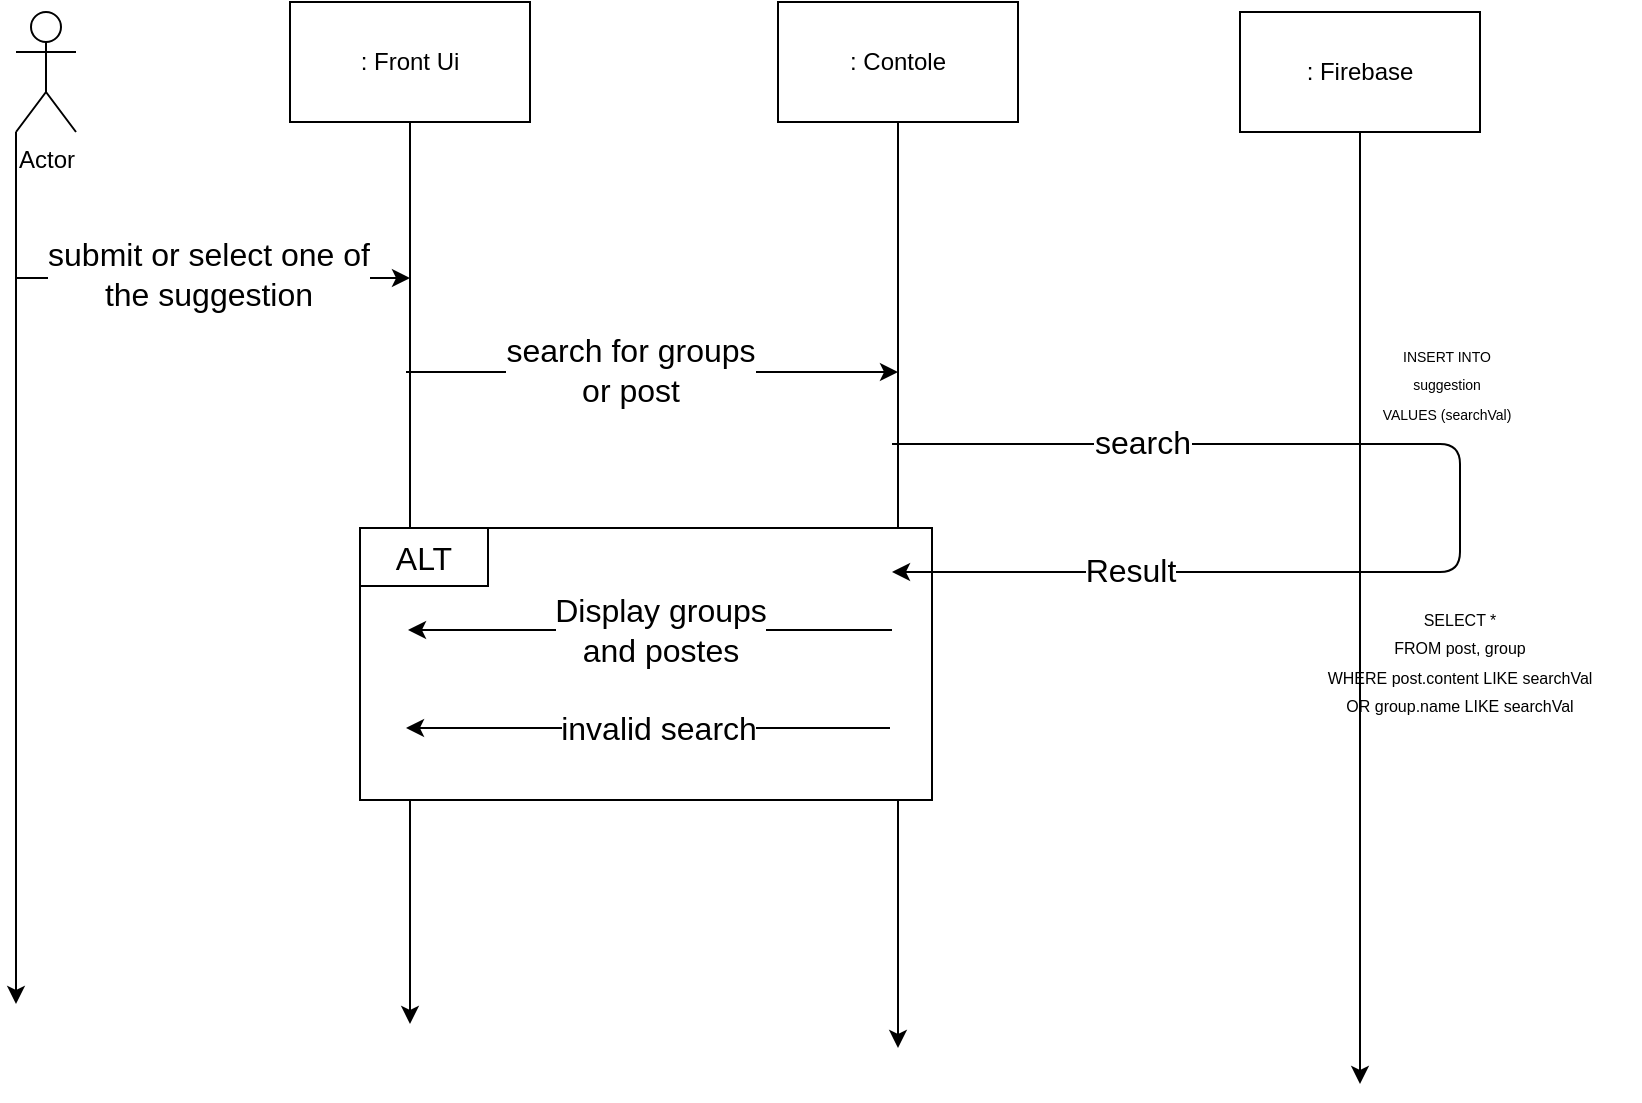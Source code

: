 <mxfile>
    <diagram id="3XrPIPSLTJZYKzIO0Oli" name="Page-1">
        <mxGraphModel dx="640" dy="359" grid="0" gridSize="10" guides="1" tooltips="1" connect="1" arrows="1" fold="1" page="1" pageScale="1" pageWidth="850" pageHeight="1100" background="none" math="0" shadow="0">
            <root>
                <mxCell id="0"/>
                <mxCell id="1" parent="0"/>
                <mxCell id="94" style="edgeStyle=none;html=1;exitX=0;exitY=1;exitDx=0;exitDy=0;exitPerimeter=0;" parent="1" source="39" edge="1">
                    <mxGeometry relative="1" as="geometry">
                        <mxPoint x="65" y="590" as="targetPoint"/>
                        <Array as="points">
                            <mxPoint x="65" y="245"/>
                        </Array>
                    </mxGeometry>
                </mxCell>
                <mxCell id="39" value="Actor" style="shape=umlActor;verticalLabelPosition=bottom;verticalAlign=top;html=1;outlineConnect=0;" parent="1" vertex="1">
                    <mxGeometry x="65" y="94" width="30" height="60" as="geometry"/>
                </mxCell>
                <mxCell id="91" style="edgeStyle=none;html=1;exitX=0.5;exitY=1;exitDx=0;exitDy=0;" parent="1" source="40" edge="1">
                    <mxGeometry relative="1" as="geometry">
                        <mxPoint x="262" y="600" as="targetPoint"/>
                    </mxGeometry>
                </mxCell>
                <mxCell id="40" value=": Front Ui" style="rounded=0;whiteSpace=wrap;html=1;" parent="1" vertex="1">
                    <mxGeometry x="202" y="89" width="120" height="60" as="geometry"/>
                </mxCell>
                <mxCell id="92" style="edgeStyle=none;html=1;exitX=0.5;exitY=1;exitDx=0;exitDy=0;" parent="1" source="41" edge="1">
                    <mxGeometry relative="1" as="geometry">
                        <mxPoint x="506" y="612" as="targetPoint"/>
                    </mxGeometry>
                </mxCell>
                <mxCell id="41" value=": Contole" style="rounded=0;whiteSpace=wrap;html=1;" parent="1" vertex="1">
                    <mxGeometry x="446" y="89" width="120" height="60" as="geometry"/>
                </mxCell>
                <mxCell id="93" style="edgeStyle=none;html=1;exitX=0.5;exitY=1;exitDx=0;exitDy=0;" parent="1" source="42" edge="1">
                    <mxGeometry relative="1" as="geometry">
                        <mxPoint x="737" y="630" as="targetPoint"/>
                    </mxGeometry>
                </mxCell>
                <mxCell id="42" value=": Firebase" style="rounded=0;whiteSpace=wrap;html=1;" parent="1" vertex="1">
                    <mxGeometry x="677" y="94" width="120" height="60" as="geometry"/>
                </mxCell>
                <mxCell id="107" value="" style="endArrow=classic;html=1;" parent="1" edge="1">
                    <mxGeometry width="50" height="50" relative="1" as="geometry">
                        <mxPoint x="65" y="227" as="sourcePoint"/>
                        <mxPoint x="262" y="227" as="targetPoint"/>
                    </mxGeometry>
                </mxCell>
                <mxCell id="108" value="&lt;font style=&quot;font-size: 16px;&quot;&gt;submit or select one of&lt;br&gt;the suggestion&lt;br&gt;&lt;/font&gt;" style="edgeLabel;html=1;align=center;verticalAlign=middle;resizable=0;points=[];" parent="107" vertex="1" connectable="0">
                    <mxGeometry x="-0.567" y="5" relative="1" as="geometry">
                        <mxPoint x="53" y="3" as="offset"/>
                    </mxGeometry>
                </mxCell>
                <mxCell id="bAxzm6Vn0liTRe0oTt9C-113" value="" style="rounded=0;whiteSpace=wrap;html=1;fontSize=16;" parent="1" vertex="1">
                    <mxGeometry x="237" y="352" width="286" height="136" as="geometry"/>
                </mxCell>
                <mxCell id="bAxzm6Vn0liTRe0oTt9C-114" value="" style="endArrow=classic;html=1;" parent="1" edge="1">
                    <mxGeometry width="50" height="50" relative="1" as="geometry">
                        <mxPoint x="260" y="274" as="sourcePoint"/>
                        <mxPoint x="506" y="274" as="targetPoint"/>
                    </mxGeometry>
                </mxCell>
                <mxCell id="bAxzm6Vn0liTRe0oTt9C-115" value="&lt;span style=&quot;font-size: 16px;&quot;&gt;search for groups &lt;br&gt;or post&lt;br&gt;&lt;/span&gt;" style="edgeLabel;html=1;align=center;verticalAlign=middle;resizable=0;points=[];" parent="bAxzm6Vn0liTRe0oTt9C-114" vertex="1" connectable="0">
                    <mxGeometry x="-0.567" y="5" relative="1" as="geometry">
                        <mxPoint x="58" y="4" as="offset"/>
                    </mxGeometry>
                </mxCell>
                <mxCell id="bAxzm6Vn0liTRe0oTt9C-116" value="" style="endArrow=classic;html=1;" parent="1" edge="1">
                    <mxGeometry width="50" height="50" relative="1" as="geometry">
                        <mxPoint x="503" y="310" as="sourcePoint"/>
                        <mxPoint x="503" y="374" as="targetPoint"/>
                        <Array as="points">
                            <mxPoint x="787" y="310"/>
                            <mxPoint x="787" y="374"/>
                        </Array>
                    </mxGeometry>
                </mxCell>
                <mxCell id="bAxzm6Vn0liTRe0oTt9C-117" value="&lt;span style=&quot;font-size: 16px;&quot;&gt;search&lt;/span&gt;" style="edgeLabel;html=1;align=center;verticalAlign=middle;resizable=0;points=[];" parent="bAxzm6Vn0liTRe0oTt9C-116" vertex="1" connectable="0">
                    <mxGeometry x="-0.567" y="5" relative="1" as="geometry">
                        <mxPoint x="-12" y="4" as="offset"/>
                    </mxGeometry>
                </mxCell>
                <mxCell id="bAxzm6Vn0liTRe0oTt9C-118" value="" style="endArrow=classic;html=1;" parent="1" edge="1">
                    <mxGeometry width="50" height="50" relative="1" as="geometry">
                        <mxPoint x="503" y="403" as="sourcePoint"/>
                        <mxPoint x="261.0" y="403" as="targetPoint"/>
                    </mxGeometry>
                </mxCell>
                <mxCell id="bAxzm6Vn0liTRe0oTt9C-119" value="&lt;font style=&quot;font-size: 16px;&quot;&gt;Display groups &lt;br&gt;and postes&lt;/font&gt;" style="edgeLabel;html=1;align=center;verticalAlign=middle;resizable=0;points=[];" parent="bAxzm6Vn0liTRe0oTt9C-118" vertex="1" connectable="0">
                    <mxGeometry x="-0.567" y="5" relative="1" as="geometry">
                        <mxPoint x="-64" y="-5" as="offset"/>
                    </mxGeometry>
                </mxCell>
                <mxCell id="bAxzm6Vn0liTRe0oTt9C-120" value="&lt;span style=&quot;font-size: 16px;&quot;&gt;Result&lt;/span&gt;" style="edgeLabel;html=1;align=center;verticalAlign=middle;resizable=0;points=[];" parent="1" vertex="1" connectable="0">
                    <mxGeometry x="606.001" y="377" as="geometry">
                        <mxPoint x="16" y="-4" as="offset"/>
                    </mxGeometry>
                </mxCell>
                <mxCell id="bAxzm6Vn0liTRe0oTt9C-121" value="" style="endArrow=classic;html=1;" parent="1" edge="1">
                    <mxGeometry width="50" height="50" relative="1" as="geometry">
                        <mxPoint x="502" y="452" as="sourcePoint"/>
                        <mxPoint x="260.0" y="452" as="targetPoint"/>
                    </mxGeometry>
                </mxCell>
                <mxCell id="bAxzm6Vn0liTRe0oTt9C-122" value="&lt;font style=&quot;font-size: 16px;&quot;&gt;invalid search&lt;/font&gt;" style="edgeLabel;html=1;align=center;verticalAlign=middle;resizable=0;points=[];" parent="bAxzm6Vn0liTRe0oTt9C-121" vertex="1" connectable="0">
                    <mxGeometry x="-0.567" y="5" relative="1" as="geometry">
                        <mxPoint x="-64" y="-5" as="offset"/>
                    </mxGeometry>
                </mxCell>
                <mxCell id="bAxzm6Vn0liTRe0oTt9C-123" value="ALT" style="rounded=0;whiteSpace=wrap;html=1;fontSize=16;" parent="1" vertex="1">
                    <mxGeometry x="237" y="352" width="64" height="29" as="geometry"/>
                </mxCell>
                <mxCell id="109" value="&lt;font style=&quot;font-size: 7px;&quot;&gt;INSERT INTO&lt;br&gt;suggestion&lt;br&gt;VALUES (searchVal)&lt;/font&gt;" style="text;html=1;strokeColor=none;fillColor=none;align=center;verticalAlign=middle;whiteSpace=wrap;rounded=0;" vertex="1" parent="1">
                    <mxGeometry x="701" y="264" width="159" height="30" as="geometry"/>
                </mxCell>
                <mxCell id="110" value="&lt;font style=&quot;font-size: 8px;&quot;&gt;SELECT *&lt;br&gt;FROM post, group&lt;br&gt;WHERE post.content LIKE searchVal&lt;br&gt;OR group.name LIKE searchVal&lt;/font&gt;" style="text;html=1;strokeColor=none;fillColor=none;align=center;verticalAlign=middle;whiteSpace=wrap;rounded=0;" vertex="1" parent="1">
                    <mxGeometry x="697" y="377" width="180" height="82" as="geometry"/>
                </mxCell>
            </root>
        </mxGraphModel>
    </diagram>
    <diagram id="JHqk_FuxdcFVGvHleVqG" name="Page-2">
        <mxGraphModel dx="1284" dy="467" grid="0" gridSize="10" guides="1" tooltips="1" connect="1" arrows="1" fold="1" page="1" pageScale="1" pageWidth="850" pageHeight="1100" math="0" shadow="0">
            <root>
                <mxCell id="0"/>
                <mxCell id="1" parent="0"/>
            </root>
        </mxGraphModel>
    </diagram>
</mxfile>
